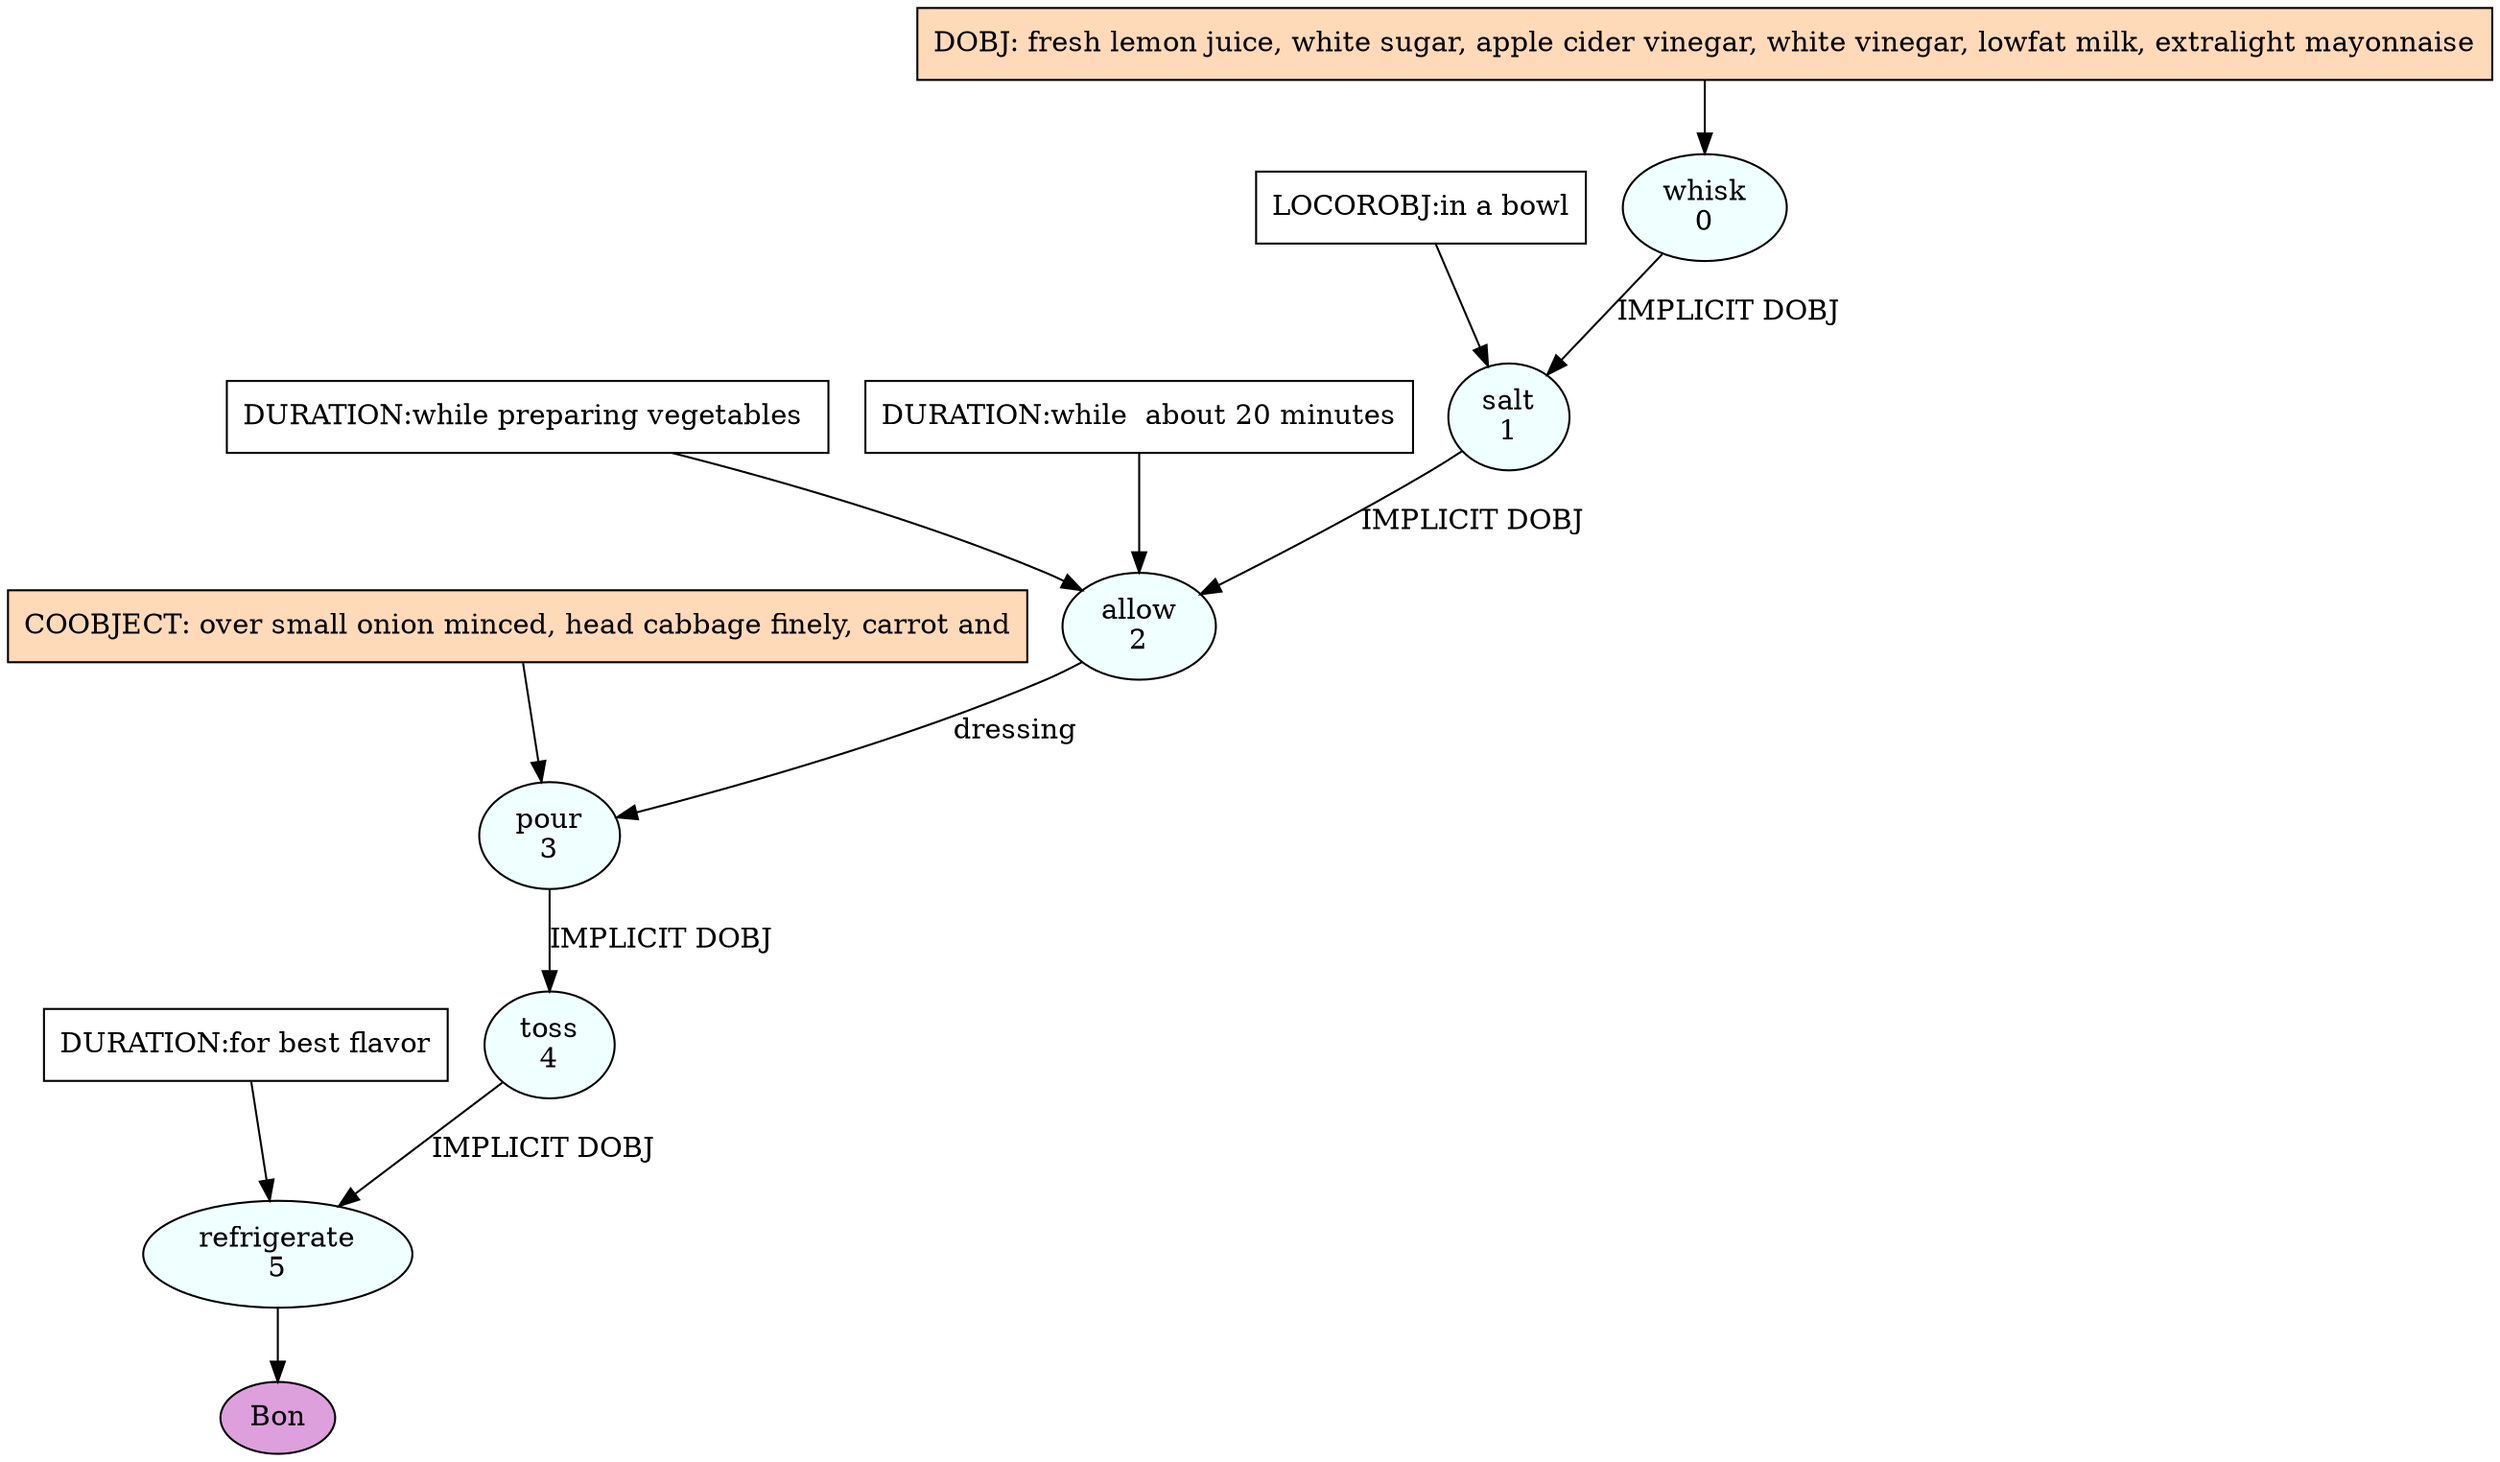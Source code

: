 digraph recipe {
E0[label="whisk
0", shape=oval, style=filled, fillcolor=azure]
E1[label="salt
1", shape=oval, style=filled, fillcolor=azure]
E2[label="allow
2", shape=oval, style=filled, fillcolor=azure]
E3[label="pour
3", shape=oval, style=filled, fillcolor=azure]
E4[label="toss
4", shape=oval, style=filled, fillcolor=azure]
E5[label="refrigerate
5", shape=oval, style=filled, fillcolor=azure]
D0[label="DOBJ: fresh lemon juice, white sugar, apple cider vinegar, white vinegar, lowfat milk, extralight mayonnaise", shape=box, style=filled, fillcolor=peachpuff]
D0 -> E0
E0 -> E1 [label="IMPLICIT DOBJ"]
P1_0_0[label="LOCOROBJ:in a bowl", shape=box, style=filled, fillcolor=white]
P1_0_0 -> E1
E1 -> E2 [label="IMPLICIT DOBJ"]
P2_0_0[label="DURATION:while preparing vegetables ", shape=box, style=filled, fillcolor=white]
P2_0_0 -> E2
P2_0_1[label="DURATION:while  about 20 minutes", shape=box, style=filled, fillcolor=white]
P2_0_1 -> E2
E2 -> E3 [label="dressing"]
P3_0_ing[label="COOBJECT: over small onion minced, head cabbage finely, carrot and", shape=box, style=filled, fillcolor=peachpuff]
P3_0_ing -> E3
E3 -> E4 [label="IMPLICIT DOBJ"]
E4 -> E5 [label="IMPLICIT DOBJ"]
P5_0_0[label="DURATION:for best flavor", shape=box, style=filled, fillcolor=white]
P5_0_0 -> E5
EOR[label="Bon", shape=oval, style=filled, fillcolor=plum]
E5 -> EOR
}
